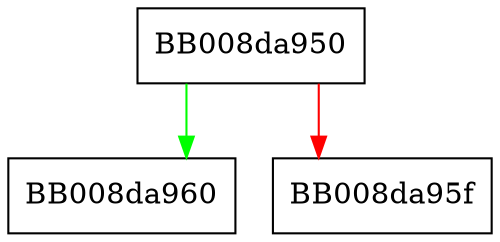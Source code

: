 digraph mlock {
  node [shape="box"];
  graph [splines=ortho];
  BB008da950 -> BB008da960 [color="green"];
  BB008da950 -> BB008da95f [color="red"];
}